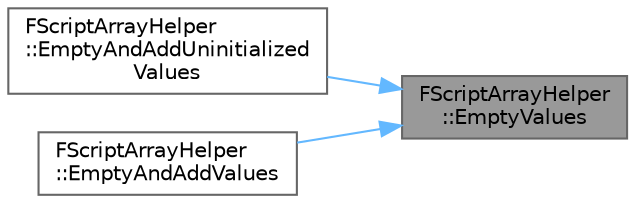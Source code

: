 digraph "FScriptArrayHelper::EmptyValues"
{
 // INTERACTIVE_SVG=YES
 // LATEX_PDF_SIZE
  bgcolor="transparent";
  edge [fontname=Helvetica,fontsize=10,labelfontname=Helvetica,labelfontsize=10];
  node [fontname=Helvetica,fontsize=10,shape=box,height=0.2,width=0.4];
  rankdir="RL";
  Node1 [id="Node000001",label="FScriptArrayHelper\l::EmptyValues",height=0.2,width=0.4,color="gray40", fillcolor="grey60", style="filled", fontcolor="black",tooltip="Remove all values from the array, calling destructors, etc as appropriate."];
  Node1 -> Node2 [id="edge1_Node000001_Node000002",dir="back",color="steelblue1",style="solid",tooltip=" "];
  Node2 [id="Node000002",label="FScriptArrayHelper\l::EmptyAndAddUninitialized\lValues",height=0.2,width=0.4,color="grey40", fillcolor="white", style="filled",URL="$dc/d07/classFScriptArrayHelper.html#a2352b140f4c125a5a4c755d8fe5dcfbd",tooltip="Empty the array, then add uninitialized values to a given size."];
  Node1 -> Node3 [id="edge2_Node000001_Node000003",dir="back",color="steelblue1",style="solid",tooltip=" "];
  Node3 [id="Node000003",label="FScriptArrayHelper\l::EmptyAndAddValues",height=0.2,width=0.4,color="grey40", fillcolor="white", style="filled",URL="$dc/d07/classFScriptArrayHelper.html#a80c0f2dfcc3ee1ae3ea842c5d189a107",tooltip="Empty the array, then add blank, constructed values to a given size."];
}
